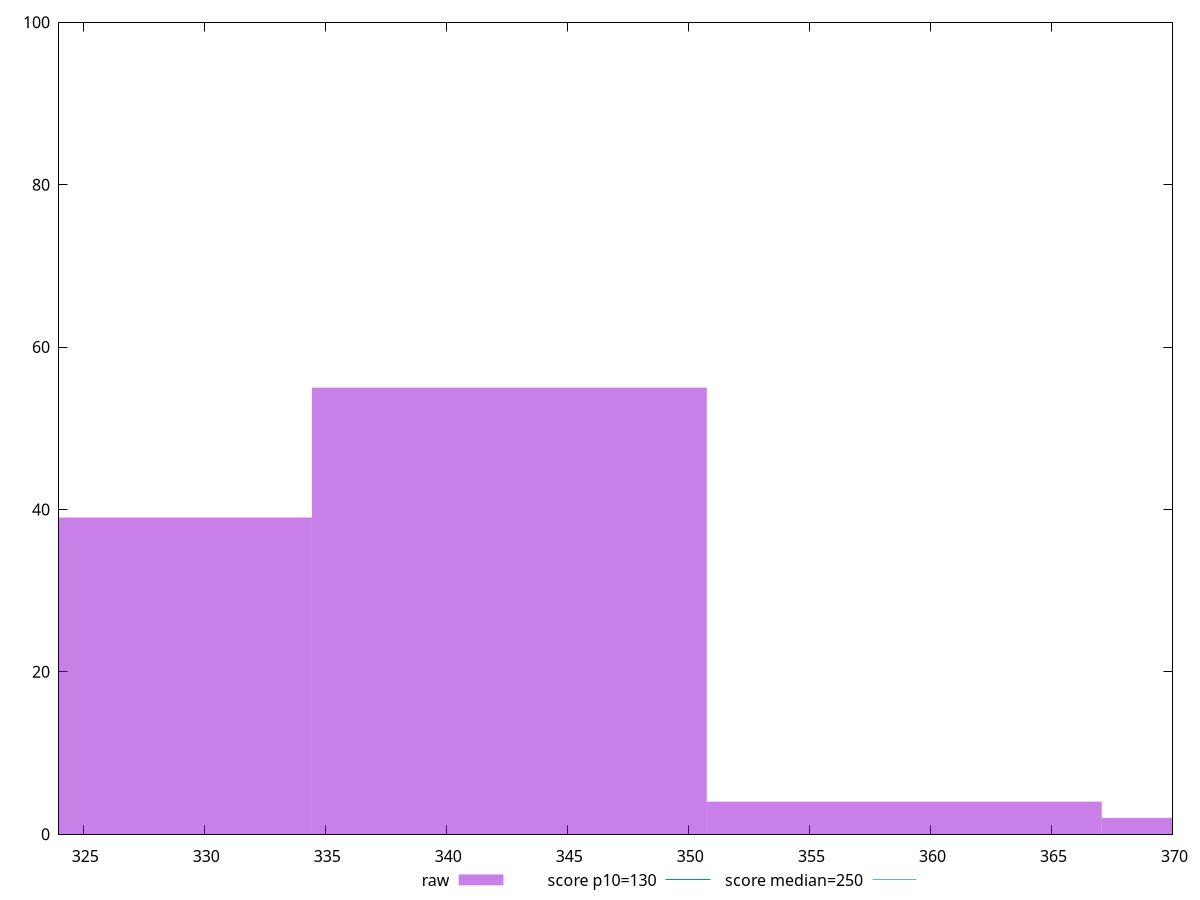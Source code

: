 reset

$raw <<EOF
375.2335032670265 2
342.6045029829372 55
326.2900028408926 39
358.9190031249818 4
EOF

set key outside below
set boxwidth 16.31450014204463
set xrange [324:370]
set yrange [0:100]
set trange [0:100]
set style fill transparent solid 0.5 noborder

set parametric
set terminal svg size 640, 490 enhanced background rgb 'white'
set output "reports/report_00032_2021-02-25T10-28-15.087Z/max-potential-fid/samples/astro/raw/histogram.svg"

plot $raw title "raw" with boxes, \
     130,t title "score p10=130", \
     250,t title "score median=250"

reset
